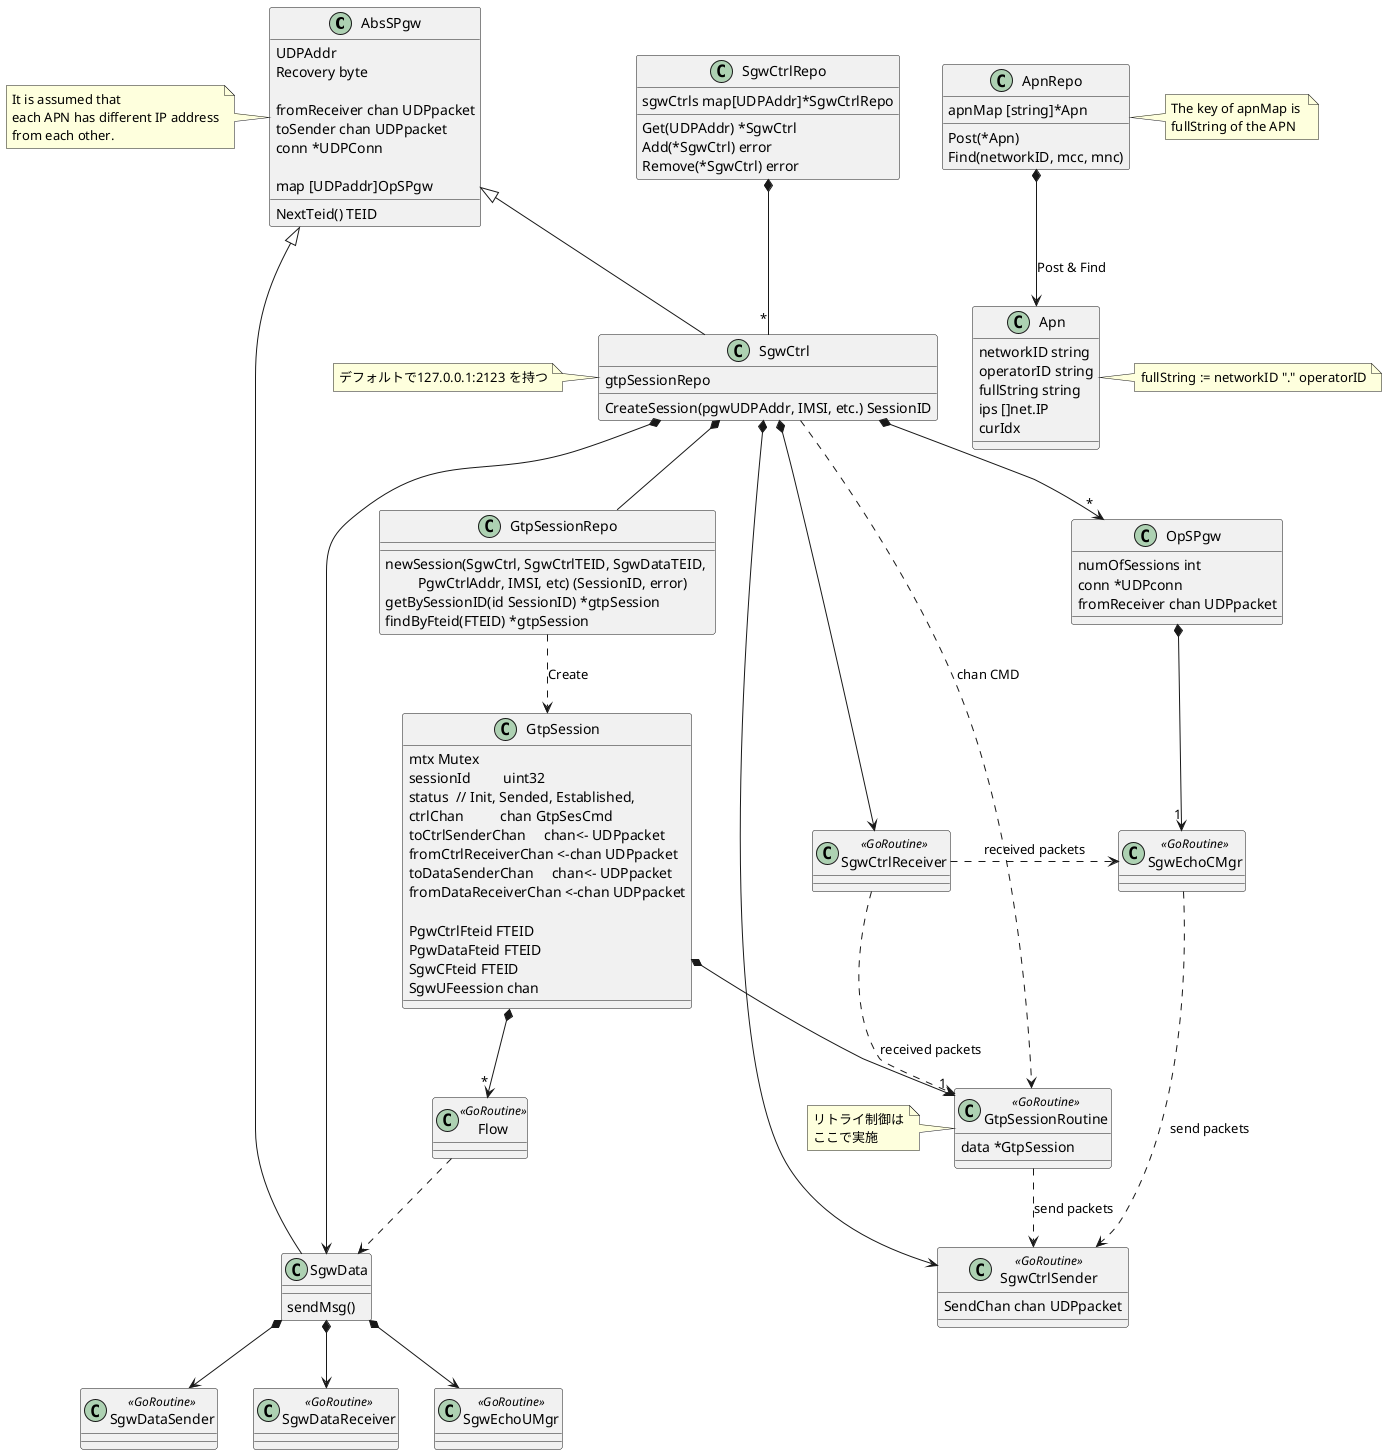 @startuml

'''''''''''''''''''
' S/PGW part
'''''''''''''''''''

class AbsSPgw {
  UDPAddr
  Recovery byte

  fromReceiver chan UDPpacket
  toSender chan UDPpacket
  conn *UDPConn

  map [UDPaddr]OpSPgw

  NextTeid() TEID
}
note left
  It is assumed that 
  each APN has different IP address
  from each other.
end note


'''''''''''''''''''
' SGW part
'''''''''''''''''''

class SgwCtrlRepo {
  sgwCtrls map[UDPAddr]*SgwCtrlRepo
  Get(UDPAddr) *SgwCtrl
  Add(*SgwCtrl) error
  Remove(*SgwCtrl) error
}
SgwCtrlRepo *--"*" SgwCtrl
note left
デフォルトで127.0.0.1:2123 を持つ
end note

class SgwCtrl {
  gtpSessionRepo
  CreateSession(pgwUDPAddr, IMSI, etc.) SessionID
}

class SgwData {
  sendMsg()
}
SgwCtrl *-> SgwData

AbsSPgw <|-- SgwCtrl
AbsSPgw <|-- SgwData

class SgwDataSender <<GoRoutine>>
class SgwDataReceiver <<GoRoutine>>

SgwCtrl *--> SgwCtrlSender
SgwCtrl *--> SgwCtrlReceiver


class SgwCtrlSender <<GoRoutine>> {
  SendChan chan UDPpacket
}

class SgwCtrlReceiver <<GoRoutine>>

SgwData *--> SgwDataSender
SgwData *--> SgwDataReceiver



SgwCtrl ..> GtpSessionRoutine : chan CMD

'''''''''''''''''''
' OpPgw part
'''''''''''''''''''

class OpSPgw {
  numOfSessions int
  conn *UDPconn
  fromReceiver chan UDPpacket
}

SgwCtrl *--> "*" OpSPgw

class SgwEchoCMgr <<GoRoutine>>
class SgwEchoUMgr <<GoRoutine>>
OpSPgw *--> "1" SgwEchoCMgr
SgwData *--> SgwEchoUMgr

SgwEchoCMgr ..> SgwCtrlSender : send packets
SgwCtrlReceiver .> SgwEchoCMgr : received packets

'''''''''''''''''''
' GtpSession part
'''''''''''''''''''

class GtpSessionRepo {
  newSession(SgwCtrl, SgwCtrlTEID, SgwDataTEID, \n\
         PgwCtrlAddr, IMSI, etc) (SessionID, error)
  getBySessionID(id SessionID) *gtpSession
  findByFteid(FTEID) *gtpSession
}
GtpSessionRepo ..> GtpSession : Create
SgwCtrl *-- GtpSessionRepo

class GtpSession {
  mtx Mutex
  sessionId         uint32
  status  // Init, Sended, Established,
  ctrlChan          chan GtpSesCmd
  toCtrlSenderChan     chan<- UDPpacket
  fromCtrlReceiverChan <-chan UDPpacket
  toDataSenderChan     chan<- UDPpacket
  fromDataReceiverChan <-chan UDPpacket

  PgwCtrlFteid FTEID
  PgwDataFteid FTEID
  SgwCFteid FTEID
  SgwUFeession chan
}
GtpSession *--> "1" GtpSessionRoutine
GtpSessionRoutine ..> SgwCtrlSender : send packets

class GtpSessionRoutine <<GoRoutine>> {
  data *GtpSession
}
note left
  リトライ制御は
  ここで実施
end note

class Flow <<GoRoutine>>


GtpSession *--> "*" Flow
Flow ..> SgwData


SgwCtrlReceiver ..> GtpSessionRoutine : received packets


'''''''''''''''''''
' APN part
'''''''''''''''''''
class ApnRepo {
  apnMap [string]*Apn

  Post(*Apn)
  Find(networkID, mcc, mnc)
}
note right
  The key of apnMap is 
  fullString of the APN
end note

class Apn {
  networkID string
  operatorID string
  fullString string
  ips []net.IP
  curIdx
}
note right
  fullString := networkID "." operatorID
end note
ApnRepo *--> Apn : Post & Find

@enduml
